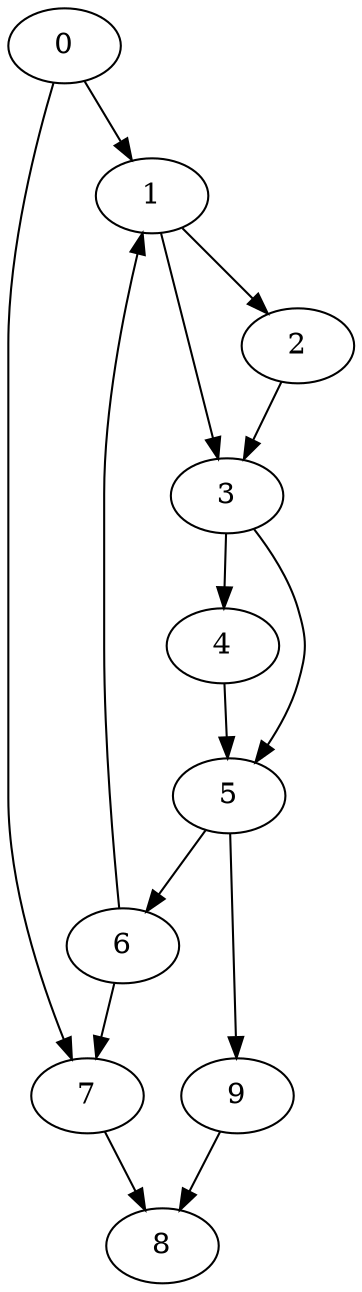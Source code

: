 digraph {
	0
	1
	2
	3
	4
	5
	6
	7
	8
	9
	1 -> 3
	2 -> 3
	3 -> 4
	5 -> 6
	0 -> 7
	6 -> 7
	7 -> 8
	9 -> 8
	6 -> 1
	0 -> 1
	1 -> 2
	3 -> 5
	4 -> 5
	5 -> 9
}
